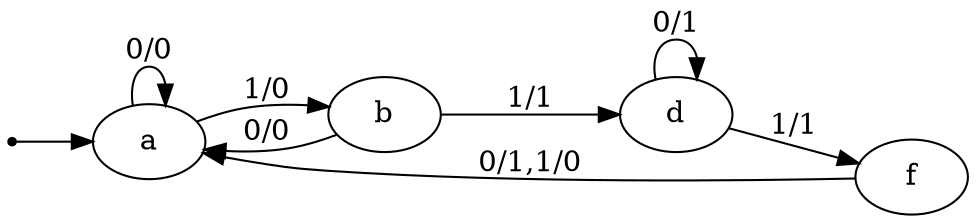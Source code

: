 digraph STG {
   rankdir=LR;

   INIT [shape=point];
   a [label="a"];
   b [label="b"];
   d [label="d"];
   f [label="f"];

   INIT -> a;
   a -> a [label="0/0"];
   a -> b [label="1/0"];
   b -> a [label="0/0"];
   b -> d [label="1/1"];
   d -> d [label="0/1"];
   d -> f [label="1/1"];
   f -> a [label="0/1,1/0"];
}
